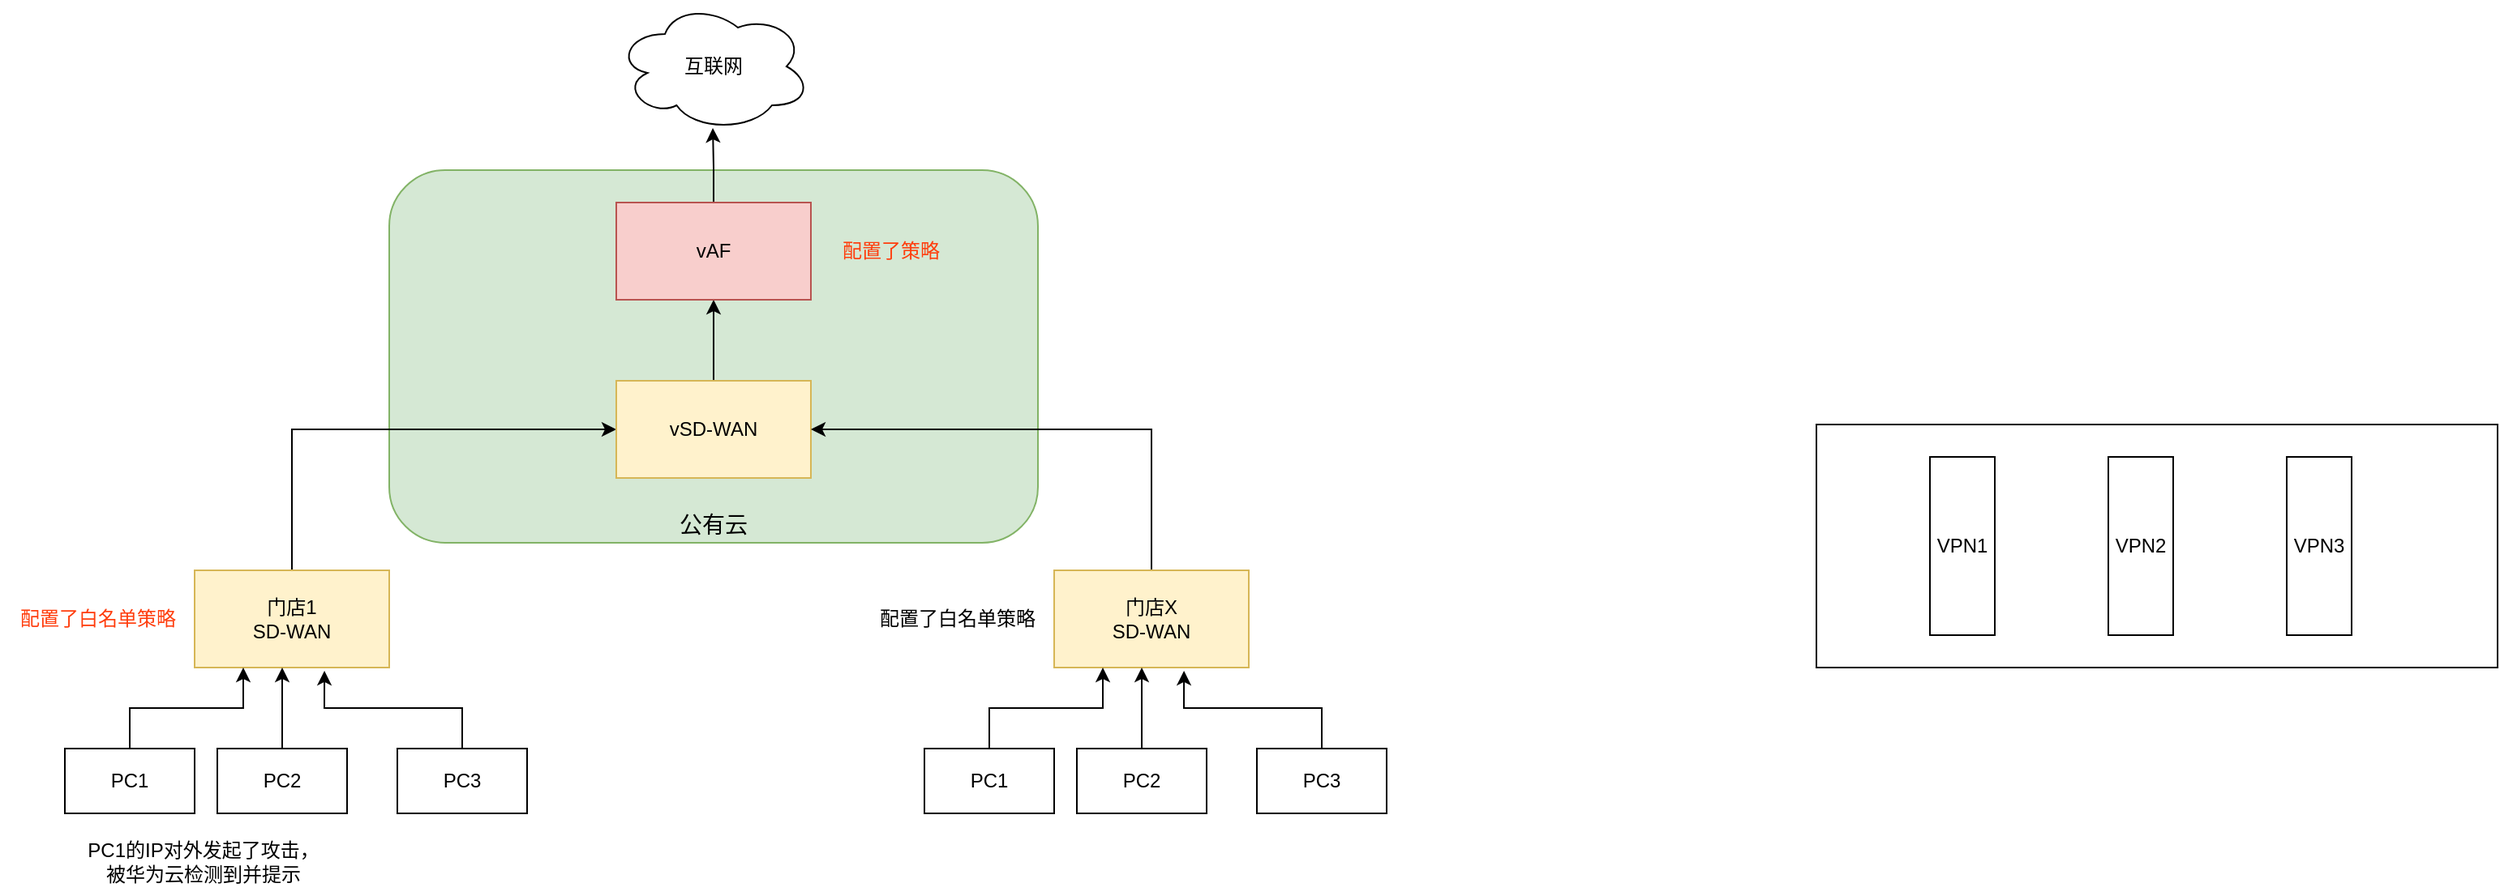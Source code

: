 <mxfile version="21.7.5" type="github">
  <diagram name="第 1 页" id="dxcAa4W-SWLmKXKb0Hz-">
    <mxGraphModel dx="2021" dy="1717" grid="1" gridSize="10" guides="1" tooltips="1" connect="1" arrows="1" fold="1" page="1" pageScale="1" pageWidth="827" pageHeight="1169" math="0" shadow="0">
      <root>
        <mxCell id="0" />
        <mxCell id="1" parent="0" />
        <mxCell id="29SdABc7wkxVLyjIRv6X-35" value="" style="rounded=0;whiteSpace=wrap;html=1;" vertex="1" parent="1">
          <mxGeometry x="310" y="-879" width="420" height="150" as="geometry" />
        </mxCell>
        <mxCell id="29SdABc7wkxVLyjIRv6X-17" value="&lt;font style=&quot;font-size: 14px;&quot;&gt;公有云&lt;/font&gt;" style="rounded=1;whiteSpace=wrap;html=1;verticalAlign=bottom;fillColor=#d5e8d4;strokeColor=#82b366;" vertex="1" parent="1">
          <mxGeometry x="-570" y="-1036" width="400" height="230" as="geometry" />
        </mxCell>
        <mxCell id="29SdABc7wkxVLyjIRv6X-15" style="edgeStyle=orthogonalEdgeStyle;rounded=0;orthogonalLoop=1;jettySize=auto;html=1;exitX=0.5;exitY=0;exitDx=0;exitDy=0;entryX=0;entryY=0.5;entryDx=0;entryDy=0;" edge="1" parent="1" source="29SdABc7wkxVLyjIRv6X-1" target="29SdABc7wkxVLyjIRv6X-13">
          <mxGeometry relative="1" as="geometry" />
        </mxCell>
        <mxCell id="29SdABc7wkxVLyjIRv6X-1" value="门店1&lt;br&gt;SD-WAN" style="rounded=0;whiteSpace=wrap;html=1;fillColor=#fff2cc;strokeColor=#d6b656;" vertex="1" parent="1">
          <mxGeometry x="-690" y="-789" width="120" height="60" as="geometry" />
        </mxCell>
        <mxCell id="29SdABc7wkxVLyjIRv6X-8" style="edgeStyle=orthogonalEdgeStyle;rounded=0;orthogonalLoop=1;jettySize=auto;html=1;exitX=0.5;exitY=0;exitDx=0;exitDy=0;entryX=0.25;entryY=1;entryDx=0;entryDy=0;" edge="1" parent="1" source="29SdABc7wkxVLyjIRv6X-2" target="29SdABc7wkxVLyjIRv6X-1">
          <mxGeometry relative="1" as="geometry" />
        </mxCell>
        <mxCell id="29SdABc7wkxVLyjIRv6X-2" value="PC1" style="rounded=0;whiteSpace=wrap;html=1;" vertex="1" parent="1">
          <mxGeometry x="-770" y="-679" width="80" height="40" as="geometry" />
        </mxCell>
        <mxCell id="29SdABc7wkxVLyjIRv6X-7" style="edgeStyle=orthogonalEdgeStyle;rounded=0;orthogonalLoop=1;jettySize=auto;html=1;exitX=0.5;exitY=0;exitDx=0;exitDy=0;entryX=0.45;entryY=1;entryDx=0;entryDy=0;entryPerimeter=0;" edge="1" parent="1" source="29SdABc7wkxVLyjIRv6X-3" target="29SdABc7wkxVLyjIRv6X-1">
          <mxGeometry relative="1" as="geometry" />
        </mxCell>
        <mxCell id="29SdABc7wkxVLyjIRv6X-3" value="PC2" style="rounded=0;whiteSpace=wrap;html=1;" vertex="1" parent="1">
          <mxGeometry x="-676" y="-679" width="80" height="40" as="geometry" />
        </mxCell>
        <mxCell id="29SdABc7wkxVLyjIRv6X-9" style="edgeStyle=orthogonalEdgeStyle;rounded=0;orthogonalLoop=1;jettySize=auto;html=1;exitX=0.5;exitY=0;exitDx=0;exitDy=0;entryX=0.667;entryY=1.033;entryDx=0;entryDy=0;entryPerimeter=0;" edge="1" parent="1" source="29SdABc7wkxVLyjIRv6X-4" target="29SdABc7wkxVLyjIRv6X-1">
          <mxGeometry relative="1" as="geometry" />
        </mxCell>
        <mxCell id="29SdABc7wkxVLyjIRv6X-4" value="PC3" style="rounded=0;whiteSpace=wrap;html=1;" vertex="1" parent="1">
          <mxGeometry x="-565" y="-679" width="80" height="40" as="geometry" />
        </mxCell>
        <mxCell id="29SdABc7wkxVLyjIRv6X-29" style="edgeStyle=orthogonalEdgeStyle;rounded=0;orthogonalLoop=1;jettySize=auto;html=1;exitX=0.5;exitY=0;exitDx=0;exitDy=0;" edge="1" parent="1" source="29SdABc7wkxVLyjIRv6X-13" target="29SdABc7wkxVLyjIRv6X-14">
          <mxGeometry relative="1" as="geometry" />
        </mxCell>
        <mxCell id="29SdABc7wkxVLyjIRv6X-13" value="vSD-WAN" style="rounded=0;whiteSpace=wrap;html=1;fillColor=#fff2cc;strokeColor=#d6b656;" vertex="1" parent="1">
          <mxGeometry x="-430" y="-906" width="120" height="60" as="geometry" />
        </mxCell>
        <mxCell id="29SdABc7wkxVLyjIRv6X-31" style="edgeStyle=orthogonalEdgeStyle;rounded=0;orthogonalLoop=1;jettySize=auto;html=1;exitX=0.5;exitY=0;exitDx=0;exitDy=0;entryX=0.496;entryY=0.975;entryDx=0;entryDy=0;entryPerimeter=0;" edge="1" parent="1" source="29SdABc7wkxVLyjIRv6X-14" target="29SdABc7wkxVLyjIRv6X-30">
          <mxGeometry relative="1" as="geometry" />
        </mxCell>
        <mxCell id="29SdABc7wkxVLyjIRv6X-14" value="vAF" style="rounded=0;whiteSpace=wrap;html=1;fillColor=#f8cecc;strokeColor=#b85450;" vertex="1" parent="1">
          <mxGeometry x="-430" y="-1016" width="120" height="60" as="geometry" />
        </mxCell>
        <mxCell id="29SdABc7wkxVLyjIRv6X-28" style="edgeStyle=orthogonalEdgeStyle;rounded=0;orthogonalLoop=1;jettySize=auto;html=1;exitX=0.5;exitY=0;exitDx=0;exitDy=0;entryX=1;entryY=0.5;entryDx=0;entryDy=0;" edge="1" parent="1" source="29SdABc7wkxVLyjIRv6X-19" target="29SdABc7wkxVLyjIRv6X-13">
          <mxGeometry relative="1" as="geometry" />
        </mxCell>
        <mxCell id="29SdABc7wkxVLyjIRv6X-19" value="门店X&lt;br&gt;SD-WAN" style="rounded=0;whiteSpace=wrap;html=1;fillColor=#fff2cc;strokeColor=#d6b656;" vertex="1" parent="1">
          <mxGeometry x="-160" y="-789" width="120" height="60" as="geometry" />
        </mxCell>
        <mxCell id="29SdABc7wkxVLyjIRv6X-20" style="edgeStyle=orthogonalEdgeStyle;rounded=0;orthogonalLoop=1;jettySize=auto;html=1;exitX=0.5;exitY=0;exitDx=0;exitDy=0;entryX=0.25;entryY=1;entryDx=0;entryDy=0;" edge="1" parent="1" source="29SdABc7wkxVLyjIRv6X-21" target="29SdABc7wkxVLyjIRv6X-19">
          <mxGeometry relative="1" as="geometry" />
        </mxCell>
        <mxCell id="29SdABc7wkxVLyjIRv6X-21" value="PC1" style="rounded=0;whiteSpace=wrap;html=1;" vertex="1" parent="1">
          <mxGeometry x="-240" y="-679" width="80" height="40" as="geometry" />
        </mxCell>
        <mxCell id="29SdABc7wkxVLyjIRv6X-22" style="edgeStyle=orthogonalEdgeStyle;rounded=0;orthogonalLoop=1;jettySize=auto;html=1;exitX=0.5;exitY=0;exitDx=0;exitDy=0;entryX=0.45;entryY=1;entryDx=0;entryDy=0;entryPerimeter=0;" edge="1" parent="1" source="29SdABc7wkxVLyjIRv6X-23" target="29SdABc7wkxVLyjIRv6X-19">
          <mxGeometry relative="1" as="geometry" />
        </mxCell>
        <mxCell id="29SdABc7wkxVLyjIRv6X-23" value="PC2" style="rounded=0;whiteSpace=wrap;html=1;" vertex="1" parent="1">
          <mxGeometry x="-146" y="-679" width="80" height="40" as="geometry" />
        </mxCell>
        <mxCell id="29SdABc7wkxVLyjIRv6X-24" style="edgeStyle=orthogonalEdgeStyle;rounded=0;orthogonalLoop=1;jettySize=auto;html=1;exitX=0.5;exitY=0;exitDx=0;exitDy=0;entryX=0.667;entryY=1.033;entryDx=0;entryDy=0;entryPerimeter=0;" edge="1" parent="1" source="29SdABc7wkxVLyjIRv6X-25" target="29SdABc7wkxVLyjIRv6X-19">
          <mxGeometry relative="1" as="geometry" />
        </mxCell>
        <mxCell id="29SdABc7wkxVLyjIRv6X-25" value="PC3" style="rounded=0;whiteSpace=wrap;html=1;" vertex="1" parent="1">
          <mxGeometry x="-35" y="-679" width="80" height="40" as="geometry" />
        </mxCell>
        <mxCell id="29SdABc7wkxVLyjIRv6X-26" value="配置了白名单策略" style="text;html=1;align=center;verticalAlign=middle;resizable=0;points=[];autosize=1;strokeColor=none;fillColor=none;" vertex="1" parent="1">
          <mxGeometry x="-280" y="-774" width="120" height="30" as="geometry" />
        </mxCell>
        <mxCell id="29SdABc7wkxVLyjIRv6X-30" value="互联网" style="ellipse;shape=cloud;whiteSpace=wrap;html=1;" vertex="1" parent="1">
          <mxGeometry x="-430" y="-1140" width="120" height="80" as="geometry" />
        </mxCell>
        <mxCell id="29SdABc7wkxVLyjIRv6X-32" value="配置了策略" style="text;html=1;align=center;verticalAlign=middle;resizable=0;points=[];autosize=1;strokeColor=none;fillColor=none;fontColor=#FF3D0D;" vertex="1" parent="1">
          <mxGeometry x="-301" y="-1001" width="80" height="30" as="geometry" />
        </mxCell>
        <mxCell id="29SdABc7wkxVLyjIRv6X-33" value="PC1的IP对外发起了攻击，&lt;br&gt;被华为云检测到并提示" style="text;html=1;align=center;verticalAlign=middle;resizable=0;points=[];autosize=1;" vertex="1" parent="1">
          <mxGeometry x="-770" y="-629" width="170" height="40" as="geometry" />
        </mxCell>
        <mxCell id="29SdABc7wkxVLyjIRv6X-34" value="配置了白名单策略" style="text;html=1;align=center;verticalAlign=middle;resizable=0;points=[];autosize=1;strokeColor=none;fillColor=none;fontColor=#FF3D0D;" vertex="1" parent="1">
          <mxGeometry x="-810" y="-774" width="120" height="30" as="geometry" />
        </mxCell>
        <mxCell id="29SdABc7wkxVLyjIRv6X-37" value="VPN1" style="rounded=0;whiteSpace=wrap;html=1;" vertex="1" parent="1">
          <mxGeometry x="380" y="-859" width="40" height="110" as="geometry" />
        </mxCell>
        <mxCell id="29SdABc7wkxVLyjIRv6X-38" value="VPN2" style="rounded=0;whiteSpace=wrap;html=1;" vertex="1" parent="1">
          <mxGeometry x="490" y="-859" width="40" height="110" as="geometry" />
        </mxCell>
        <mxCell id="29SdABc7wkxVLyjIRv6X-39" value="VPN3" style="rounded=0;whiteSpace=wrap;html=1;" vertex="1" parent="1">
          <mxGeometry x="600" y="-859" width="40" height="110" as="geometry" />
        </mxCell>
      </root>
    </mxGraphModel>
  </diagram>
</mxfile>
